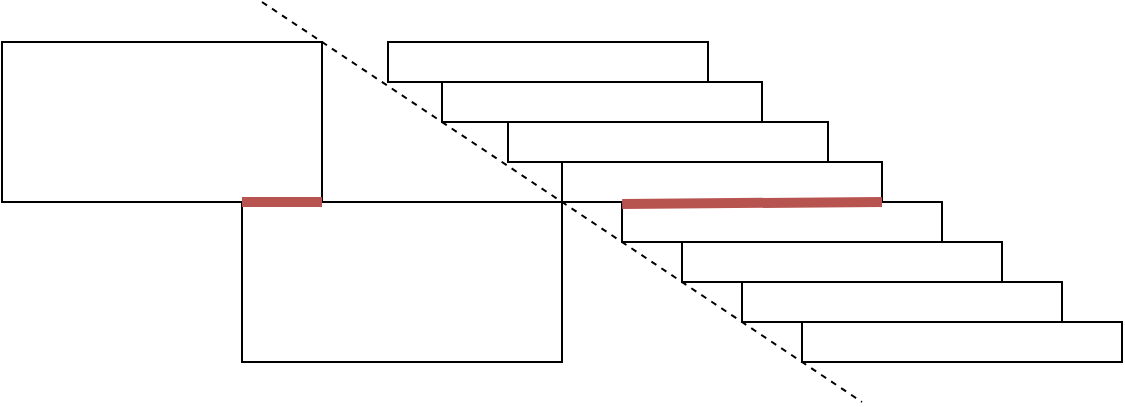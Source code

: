 <mxfile version="17.4.2" type="device"><diagram id="G4qUp73rtUTDo9daRIFP" name="Page-1"><mxGraphModel dx="738" dy="450" grid="1" gridSize="10" guides="1" tooltips="1" connect="1" arrows="1" fold="1" page="1" pageScale="1" pageWidth="827" pageHeight="1169" math="0" shadow="0"><root><mxCell id="0"/><mxCell id="1" parent="0"/><mxCell id="IyNmcFjVGtDwRpkSC_3y-1" value="" style="rounded=0;whiteSpace=wrap;html=1;" vertex="1" parent="1"><mxGeometry x="273" y="160" width="160" height="20" as="geometry"/></mxCell><mxCell id="IyNmcFjVGtDwRpkSC_3y-2" value="" style="rounded=0;whiteSpace=wrap;html=1;" vertex="1" parent="1"><mxGeometry x="200" y="240" width="160" height="80" as="geometry"/></mxCell><mxCell id="IyNmcFjVGtDwRpkSC_3y-5" value="" style="rounded=0;whiteSpace=wrap;html=1;" vertex="1" parent="1"><mxGeometry x="80" y="160" width="160" height="80" as="geometry"/></mxCell><mxCell id="IyNmcFjVGtDwRpkSC_3y-6" value="" style="rounded=0;whiteSpace=wrap;html=1;" vertex="1" parent="1"><mxGeometry x="300" y="180" width="160" height="20" as="geometry"/></mxCell><mxCell id="IyNmcFjVGtDwRpkSC_3y-8" value="" style="endArrow=none;dashed=1;html=1;rounded=0;" edge="1" parent="1"><mxGeometry width="50" height="50" relative="1" as="geometry"><mxPoint x="210" y="140" as="sourcePoint"/><mxPoint x="510" y="340" as="targetPoint"/></mxGeometry></mxCell><mxCell id="IyNmcFjVGtDwRpkSC_3y-9" value="" style="rounded=0;whiteSpace=wrap;html=1;" vertex="1" parent="1"><mxGeometry x="333" y="200" width="160" height="20" as="geometry"/></mxCell><mxCell id="IyNmcFjVGtDwRpkSC_3y-10" value="" style="rounded=0;whiteSpace=wrap;html=1;" vertex="1" parent="1"><mxGeometry x="360" y="220" width="160" height="20" as="geometry"/></mxCell><mxCell id="IyNmcFjVGtDwRpkSC_3y-11" value="" style="rounded=0;whiteSpace=wrap;html=1;" vertex="1" parent="1"><mxGeometry x="390" y="240" width="160" height="20" as="geometry"/></mxCell><mxCell id="IyNmcFjVGtDwRpkSC_3y-12" value="" style="rounded=0;whiteSpace=wrap;html=1;" vertex="1" parent="1"><mxGeometry x="420" y="260" width="160" height="20" as="geometry"/></mxCell><mxCell id="IyNmcFjVGtDwRpkSC_3y-13" value="" style="rounded=0;whiteSpace=wrap;html=1;" vertex="1" parent="1"><mxGeometry x="450" y="280" width="160" height="20" as="geometry"/></mxCell><mxCell id="IyNmcFjVGtDwRpkSC_3y-14" value="" style="rounded=0;whiteSpace=wrap;html=1;" vertex="1" parent="1"><mxGeometry x="480" y="300" width="160" height="20" as="geometry"/></mxCell><mxCell id="IyNmcFjVGtDwRpkSC_3y-19" value="" style="endArrow=none;html=1;rounded=0;exitX=0.75;exitY=1;exitDx=0;exitDy=0;entryX=0.75;entryY=1;entryDx=0;entryDy=0;fillColor=#f8cecc;strokeColor=#b85450;strokeWidth=5;" edge="1" parent="1" source="IyNmcFjVGtDwRpkSC_3y-5" target="IyNmcFjVGtDwRpkSC_3y-5"><mxGeometry width="50" height="50" relative="1" as="geometry"><mxPoint x="360" y="240" as="sourcePoint"/><mxPoint x="410" y="190" as="targetPoint"/><Array as="points"><mxPoint x="240" y="240"/></Array></mxGeometry></mxCell><mxCell id="IyNmcFjVGtDwRpkSC_3y-22" value="" style="endArrow=none;html=1;rounded=0;strokeWidth=5;exitX=0.188;exitY=1.048;exitDx=0;exitDy=0;exitPerimeter=0;entryX=1;entryY=1;entryDx=0;entryDy=0;fillColor=#f8cecc;strokeColor=#b85450;" edge="1" parent="1" source="IyNmcFjVGtDwRpkSC_3y-10" target="IyNmcFjVGtDwRpkSC_3y-10"><mxGeometry width="50" height="50" relative="1" as="geometry"><mxPoint x="280" y="150" as="sourcePoint"/><mxPoint x="330" y="100" as="targetPoint"/></mxGeometry></mxCell></root></mxGraphModel></diagram></mxfile>